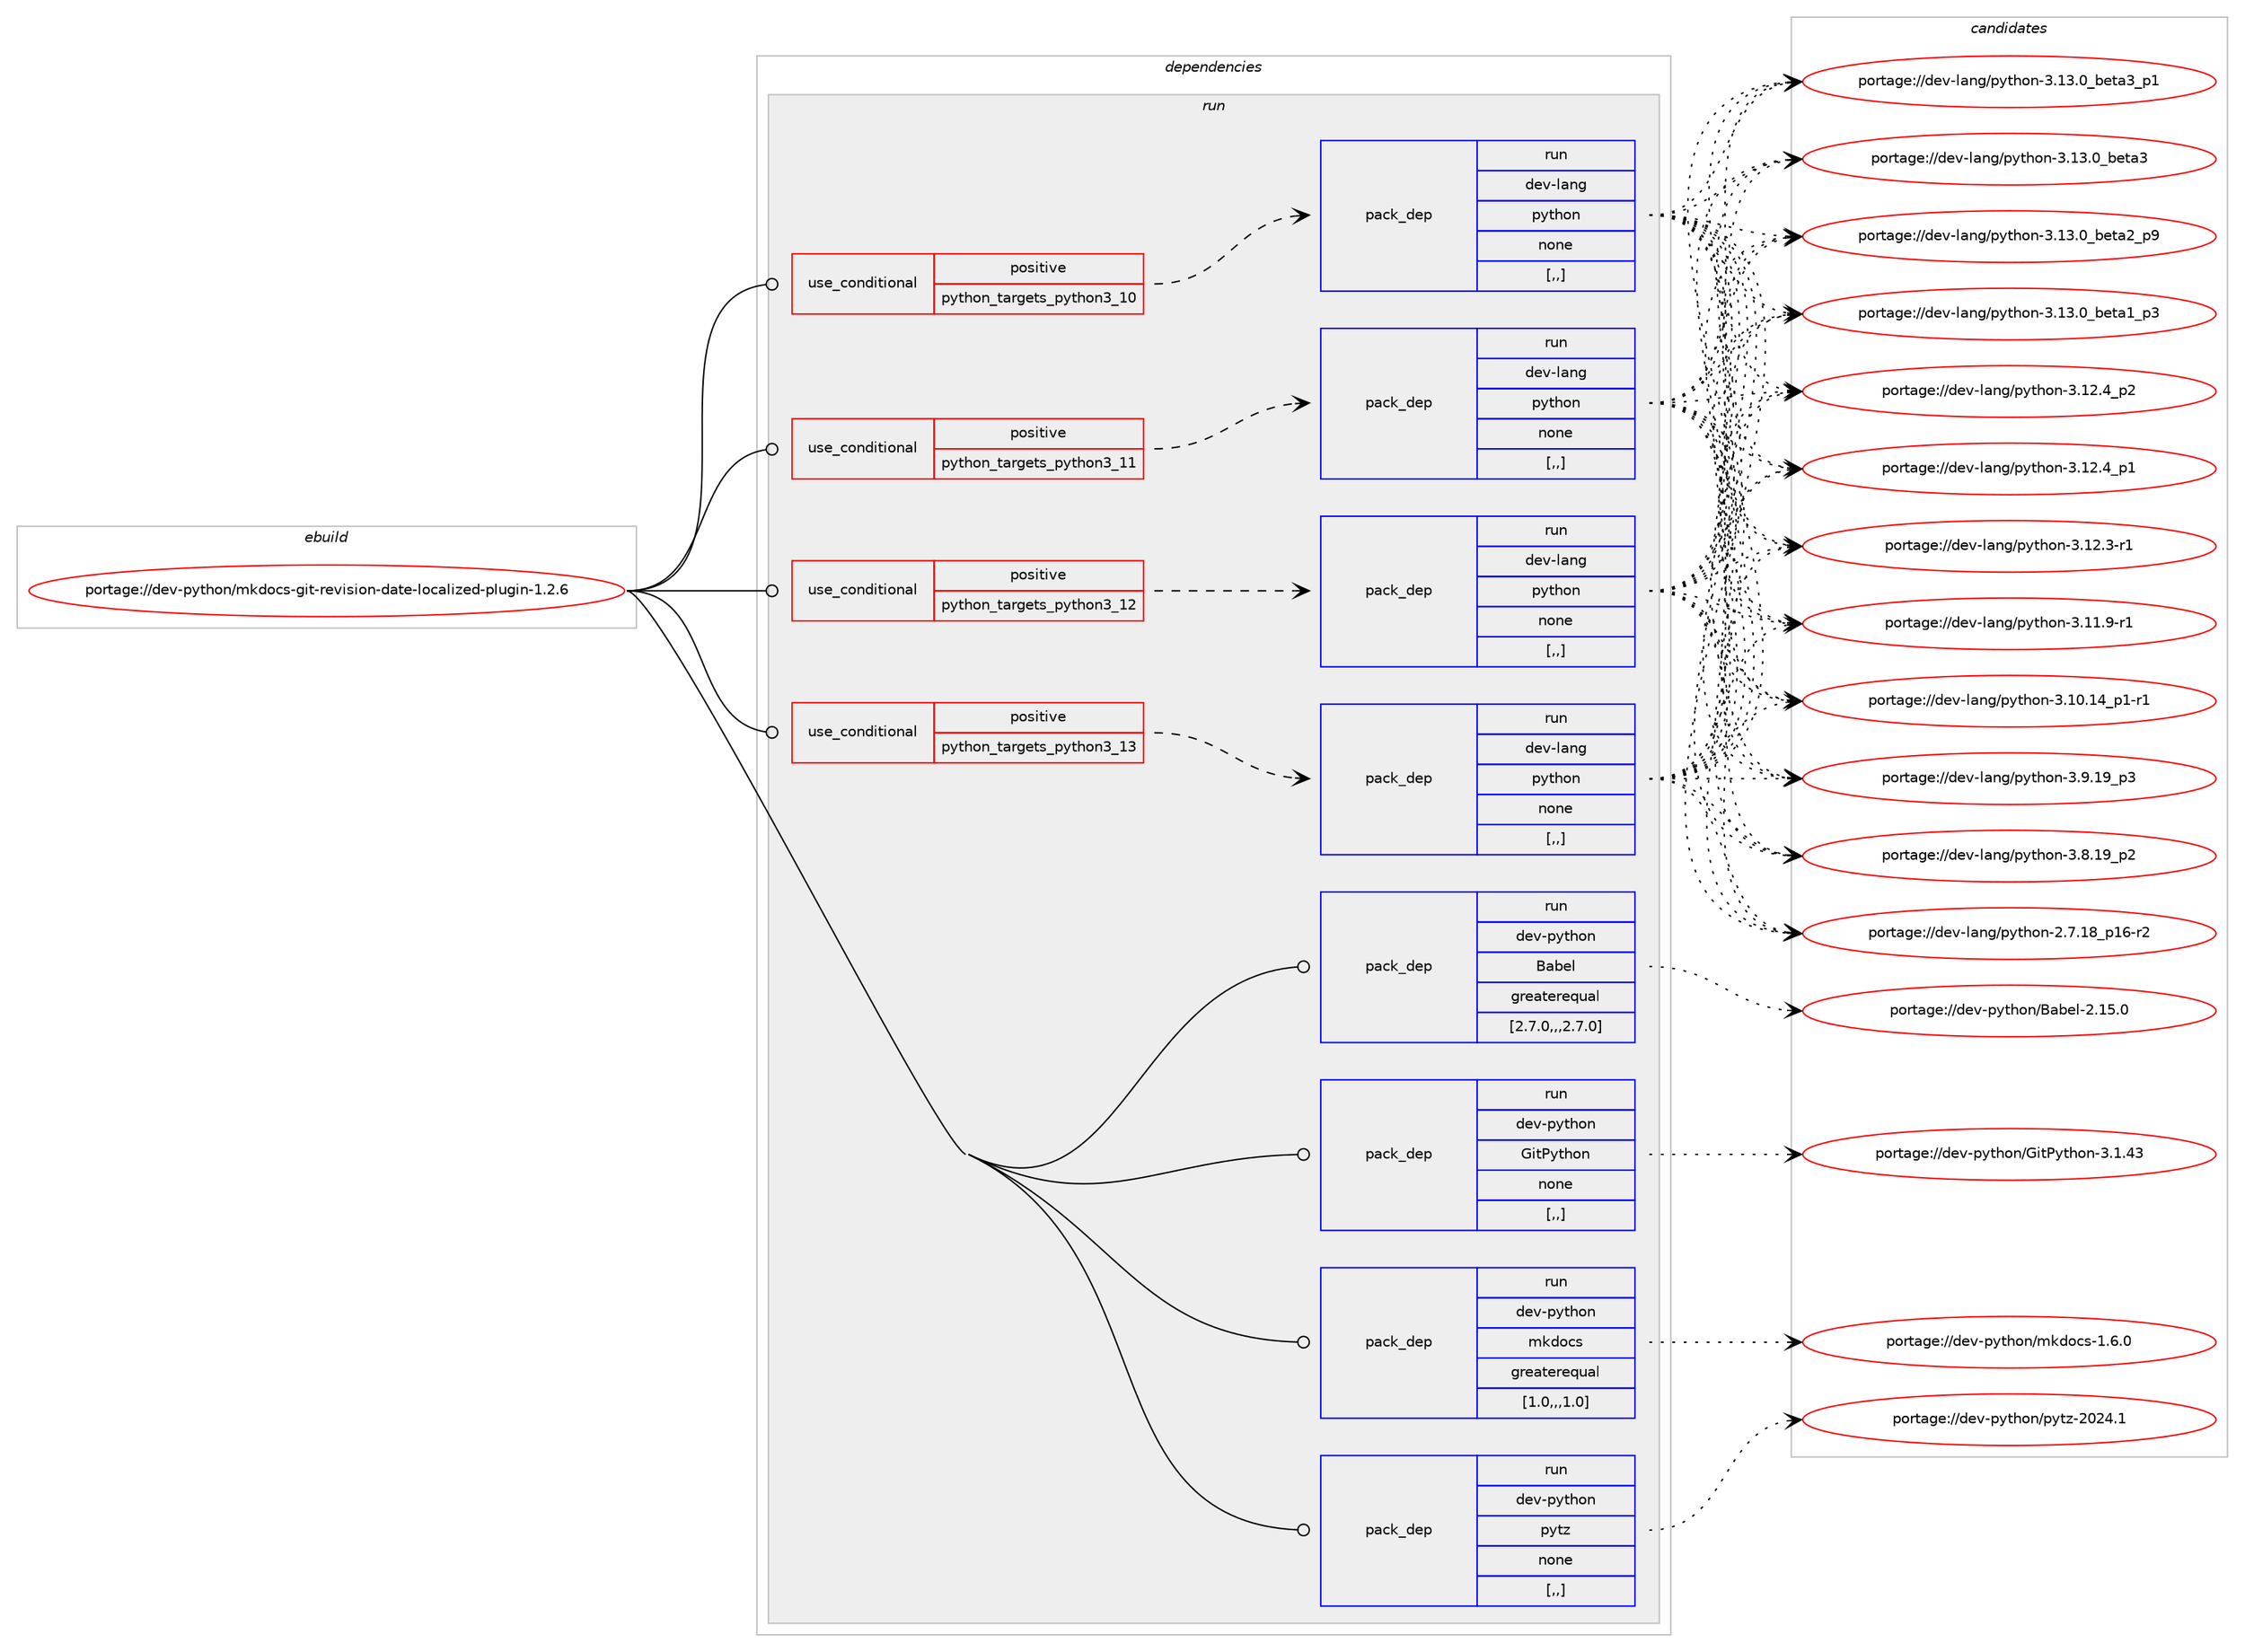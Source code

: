 digraph prolog {

# *************
# Graph options
# *************

newrank=true;
concentrate=true;
compound=true;
graph [rankdir=LR,fontname=Helvetica,fontsize=10,ranksep=1.5];#, ranksep=2.5, nodesep=0.2];
edge  [arrowhead=vee];
node  [fontname=Helvetica,fontsize=10];

# **********
# The ebuild
# **********

subgraph cluster_leftcol {
color=gray;
rank=same;
label=<<i>ebuild</i>>;
id [label="portage://dev-python/mkdocs-git-revision-date-localized-plugin-1.2.6", color=red, width=4, href="../dev-python/mkdocs-git-revision-date-localized-plugin-1.2.6.svg"];
}

# ****************
# The dependencies
# ****************

subgraph cluster_midcol {
color=gray;
label=<<i>dependencies</i>>;
subgraph cluster_compile {
fillcolor="#eeeeee";
style=filled;
label=<<i>compile</i>>;
}
subgraph cluster_compileandrun {
fillcolor="#eeeeee";
style=filled;
label=<<i>compile and run</i>>;
}
subgraph cluster_run {
fillcolor="#eeeeee";
style=filled;
label=<<i>run</i>>;
subgraph cond34547 {
dependency150397 [label=<<TABLE BORDER="0" CELLBORDER="1" CELLSPACING="0" CELLPADDING="4"><TR><TD ROWSPAN="3" CELLPADDING="10">use_conditional</TD></TR><TR><TD>positive</TD></TR><TR><TD>python_targets_python3_10</TD></TR></TABLE>>, shape=none, color=red];
subgraph pack114615 {
dependency150398 [label=<<TABLE BORDER="0" CELLBORDER="1" CELLSPACING="0" CELLPADDING="4" WIDTH="220"><TR><TD ROWSPAN="6" CELLPADDING="30">pack_dep</TD></TR><TR><TD WIDTH="110">run</TD></TR><TR><TD>dev-lang</TD></TR><TR><TD>python</TD></TR><TR><TD>none</TD></TR><TR><TD>[,,]</TD></TR></TABLE>>, shape=none, color=blue];
}
dependency150397:e -> dependency150398:w [weight=20,style="dashed",arrowhead="vee"];
}
id:e -> dependency150397:w [weight=20,style="solid",arrowhead="odot"];
subgraph cond34548 {
dependency150399 [label=<<TABLE BORDER="0" CELLBORDER="1" CELLSPACING="0" CELLPADDING="4"><TR><TD ROWSPAN="3" CELLPADDING="10">use_conditional</TD></TR><TR><TD>positive</TD></TR><TR><TD>python_targets_python3_11</TD></TR></TABLE>>, shape=none, color=red];
subgraph pack114616 {
dependency150400 [label=<<TABLE BORDER="0" CELLBORDER="1" CELLSPACING="0" CELLPADDING="4" WIDTH="220"><TR><TD ROWSPAN="6" CELLPADDING="30">pack_dep</TD></TR><TR><TD WIDTH="110">run</TD></TR><TR><TD>dev-lang</TD></TR><TR><TD>python</TD></TR><TR><TD>none</TD></TR><TR><TD>[,,]</TD></TR></TABLE>>, shape=none, color=blue];
}
dependency150399:e -> dependency150400:w [weight=20,style="dashed",arrowhead="vee"];
}
id:e -> dependency150399:w [weight=20,style="solid",arrowhead="odot"];
subgraph cond34549 {
dependency150401 [label=<<TABLE BORDER="0" CELLBORDER="1" CELLSPACING="0" CELLPADDING="4"><TR><TD ROWSPAN="3" CELLPADDING="10">use_conditional</TD></TR><TR><TD>positive</TD></TR><TR><TD>python_targets_python3_12</TD></TR></TABLE>>, shape=none, color=red];
subgraph pack114617 {
dependency150402 [label=<<TABLE BORDER="0" CELLBORDER="1" CELLSPACING="0" CELLPADDING="4" WIDTH="220"><TR><TD ROWSPAN="6" CELLPADDING="30">pack_dep</TD></TR><TR><TD WIDTH="110">run</TD></TR><TR><TD>dev-lang</TD></TR><TR><TD>python</TD></TR><TR><TD>none</TD></TR><TR><TD>[,,]</TD></TR></TABLE>>, shape=none, color=blue];
}
dependency150401:e -> dependency150402:w [weight=20,style="dashed",arrowhead="vee"];
}
id:e -> dependency150401:w [weight=20,style="solid",arrowhead="odot"];
subgraph cond34550 {
dependency150403 [label=<<TABLE BORDER="0" CELLBORDER="1" CELLSPACING="0" CELLPADDING="4"><TR><TD ROWSPAN="3" CELLPADDING="10">use_conditional</TD></TR><TR><TD>positive</TD></TR><TR><TD>python_targets_python3_13</TD></TR></TABLE>>, shape=none, color=red];
subgraph pack114618 {
dependency150404 [label=<<TABLE BORDER="0" CELLBORDER="1" CELLSPACING="0" CELLPADDING="4" WIDTH="220"><TR><TD ROWSPAN="6" CELLPADDING="30">pack_dep</TD></TR><TR><TD WIDTH="110">run</TD></TR><TR><TD>dev-lang</TD></TR><TR><TD>python</TD></TR><TR><TD>none</TD></TR><TR><TD>[,,]</TD></TR></TABLE>>, shape=none, color=blue];
}
dependency150403:e -> dependency150404:w [weight=20,style="dashed",arrowhead="vee"];
}
id:e -> dependency150403:w [weight=20,style="solid",arrowhead="odot"];
subgraph pack114619 {
dependency150405 [label=<<TABLE BORDER="0" CELLBORDER="1" CELLSPACING="0" CELLPADDING="4" WIDTH="220"><TR><TD ROWSPAN="6" CELLPADDING="30">pack_dep</TD></TR><TR><TD WIDTH="110">run</TD></TR><TR><TD>dev-python</TD></TR><TR><TD>Babel</TD></TR><TR><TD>greaterequal</TD></TR><TR><TD>[2.7.0,,,2.7.0]</TD></TR></TABLE>>, shape=none, color=blue];
}
id:e -> dependency150405:w [weight=20,style="solid",arrowhead="odot"];
subgraph pack114620 {
dependency150406 [label=<<TABLE BORDER="0" CELLBORDER="1" CELLSPACING="0" CELLPADDING="4" WIDTH="220"><TR><TD ROWSPAN="6" CELLPADDING="30">pack_dep</TD></TR><TR><TD WIDTH="110">run</TD></TR><TR><TD>dev-python</TD></TR><TR><TD>GitPython</TD></TR><TR><TD>none</TD></TR><TR><TD>[,,]</TD></TR></TABLE>>, shape=none, color=blue];
}
id:e -> dependency150406:w [weight=20,style="solid",arrowhead="odot"];
subgraph pack114621 {
dependency150407 [label=<<TABLE BORDER="0" CELLBORDER="1" CELLSPACING="0" CELLPADDING="4" WIDTH="220"><TR><TD ROWSPAN="6" CELLPADDING="30">pack_dep</TD></TR><TR><TD WIDTH="110">run</TD></TR><TR><TD>dev-python</TD></TR><TR><TD>mkdocs</TD></TR><TR><TD>greaterequal</TD></TR><TR><TD>[1.0,,,1.0]</TD></TR></TABLE>>, shape=none, color=blue];
}
id:e -> dependency150407:w [weight=20,style="solid",arrowhead="odot"];
subgraph pack114622 {
dependency150408 [label=<<TABLE BORDER="0" CELLBORDER="1" CELLSPACING="0" CELLPADDING="4" WIDTH="220"><TR><TD ROWSPAN="6" CELLPADDING="30">pack_dep</TD></TR><TR><TD WIDTH="110">run</TD></TR><TR><TD>dev-python</TD></TR><TR><TD>pytz</TD></TR><TR><TD>none</TD></TR><TR><TD>[,,]</TD></TR></TABLE>>, shape=none, color=blue];
}
id:e -> dependency150408:w [weight=20,style="solid",arrowhead="odot"];
}
}

# **************
# The candidates
# **************

subgraph cluster_choices {
rank=same;
color=gray;
label=<<i>candidates</i>>;

subgraph choice114615 {
color=black;
nodesep=1;
choice10010111845108971101034711212111610411111045514649514648959810111697519511249 [label="portage://dev-lang/python-3.13.0_beta3_p1", color=red, width=4,href="../dev-lang/python-3.13.0_beta3_p1.svg"];
choice1001011184510897110103471121211161041111104551464951464895981011169751 [label="portage://dev-lang/python-3.13.0_beta3", color=red, width=4,href="../dev-lang/python-3.13.0_beta3.svg"];
choice10010111845108971101034711212111610411111045514649514648959810111697509511257 [label="portage://dev-lang/python-3.13.0_beta2_p9", color=red, width=4,href="../dev-lang/python-3.13.0_beta2_p9.svg"];
choice10010111845108971101034711212111610411111045514649514648959810111697499511251 [label="portage://dev-lang/python-3.13.0_beta1_p3", color=red, width=4,href="../dev-lang/python-3.13.0_beta1_p3.svg"];
choice100101118451089711010347112121116104111110455146495046529511250 [label="portage://dev-lang/python-3.12.4_p2", color=red, width=4,href="../dev-lang/python-3.12.4_p2.svg"];
choice100101118451089711010347112121116104111110455146495046529511249 [label="portage://dev-lang/python-3.12.4_p1", color=red, width=4,href="../dev-lang/python-3.12.4_p1.svg"];
choice100101118451089711010347112121116104111110455146495046514511449 [label="portage://dev-lang/python-3.12.3-r1", color=red, width=4,href="../dev-lang/python-3.12.3-r1.svg"];
choice100101118451089711010347112121116104111110455146494946574511449 [label="portage://dev-lang/python-3.11.9-r1", color=red, width=4,href="../dev-lang/python-3.11.9-r1.svg"];
choice100101118451089711010347112121116104111110455146494846495295112494511449 [label="portage://dev-lang/python-3.10.14_p1-r1", color=red, width=4,href="../dev-lang/python-3.10.14_p1-r1.svg"];
choice100101118451089711010347112121116104111110455146574649579511251 [label="portage://dev-lang/python-3.9.19_p3", color=red, width=4,href="../dev-lang/python-3.9.19_p3.svg"];
choice100101118451089711010347112121116104111110455146564649579511250 [label="portage://dev-lang/python-3.8.19_p2", color=red, width=4,href="../dev-lang/python-3.8.19_p2.svg"];
choice100101118451089711010347112121116104111110455046554649569511249544511450 [label="portage://dev-lang/python-2.7.18_p16-r2", color=red, width=4,href="../dev-lang/python-2.7.18_p16-r2.svg"];
dependency150398:e -> choice10010111845108971101034711212111610411111045514649514648959810111697519511249:w [style=dotted,weight="100"];
dependency150398:e -> choice1001011184510897110103471121211161041111104551464951464895981011169751:w [style=dotted,weight="100"];
dependency150398:e -> choice10010111845108971101034711212111610411111045514649514648959810111697509511257:w [style=dotted,weight="100"];
dependency150398:e -> choice10010111845108971101034711212111610411111045514649514648959810111697499511251:w [style=dotted,weight="100"];
dependency150398:e -> choice100101118451089711010347112121116104111110455146495046529511250:w [style=dotted,weight="100"];
dependency150398:e -> choice100101118451089711010347112121116104111110455146495046529511249:w [style=dotted,weight="100"];
dependency150398:e -> choice100101118451089711010347112121116104111110455146495046514511449:w [style=dotted,weight="100"];
dependency150398:e -> choice100101118451089711010347112121116104111110455146494946574511449:w [style=dotted,weight="100"];
dependency150398:e -> choice100101118451089711010347112121116104111110455146494846495295112494511449:w [style=dotted,weight="100"];
dependency150398:e -> choice100101118451089711010347112121116104111110455146574649579511251:w [style=dotted,weight="100"];
dependency150398:e -> choice100101118451089711010347112121116104111110455146564649579511250:w [style=dotted,weight="100"];
dependency150398:e -> choice100101118451089711010347112121116104111110455046554649569511249544511450:w [style=dotted,weight="100"];
}
subgraph choice114616 {
color=black;
nodesep=1;
choice10010111845108971101034711212111610411111045514649514648959810111697519511249 [label="portage://dev-lang/python-3.13.0_beta3_p1", color=red, width=4,href="../dev-lang/python-3.13.0_beta3_p1.svg"];
choice1001011184510897110103471121211161041111104551464951464895981011169751 [label="portage://dev-lang/python-3.13.0_beta3", color=red, width=4,href="../dev-lang/python-3.13.0_beta3.svg"];
choice10010111845108971101034711212111610411111045514649514648959810111697509511257 [label="portage://dev-lang/python-3.13.0_beta2_p9", color=red, width=4,href="../dev-lang/python-3.13.0_beta2_p9.svg"];
choice10010111845108971101034711212111610411111045514649514648959810111697499511251 [label="portage://dev-lang/python-3.13.0_beta1_p3", color=red, width=4,href="../dev-lang/python-3.13.0_beta1_p3.svg"];
choice100101118451089711010347112121116104111110455146495046529511250 [label="portage://dev-lang/python-3.12.4_p2", color=red, width=4,href="../dev-lang/python-3.12.4_p2.svg"];
choice100101118451089711010347112121116104111110455146495046529511249 [label="portage://dev-lang/python-3.12.4_p1", color=red, width=4,href="../dev-lang/python-3.12.4_p1.svg"];
choice100101118451089711010347112121116104111110455146495046514511449 [label="portage://dev-lang/python-3.12.3-r1", color=red, width=4,href="../dev-lang/python-3.12.3-r1.svg"];
choice100101118451089711010347112121116104111110455146494946574511449 [label="portage://dev-lang/python-3.11.9-r1", color=red, width=4,href="../dev-lang/python-3.11.9-r1.svg"];
choice100101118451089711010347112121116104111110455146494846495295112494511449 [label="portage://dev-lang/python-3.10.14_p1-r1", color=red, width=4,href="../dev-lang/python-3.10.14_p1-r1.svg"];
choice100101118451089711010347112121116104111110455146574649579511251 [label="portage://dev-lang/python-3.9.19_p3", color=red, width=4,href="../dev-lang/python-3.9.19_p3.svg"];
choice100101118451089711010347112121116104111110455146564649579511250 [label="portage://dev-lang/python-3.8.19_p2", color=red, width=4,href="../dev-lang/python-3.8.19_p2.svg"];
choice100101118451089711010347112121116104111110455046554649569511249544511450 [label="portage://dev-lang/python-2.7.18_p16-r2", color=red, width=4,href="../dev-lang/python-2.7.18_p16-r2.svg"];
dependency150400:e -> choice10010111845108971101034711212111610411111045514649514648959810111697519511249:w [style=dotted,weight="100"];
dependency150400:e -> choice1001011184510897110103471121211161041111104551464951464895981011169751:w [style=dotted,weight="100"];
dependency150400:e -> choice10010111845108971101034711212111610411111045514649514648959810111697509511257:w [style=dotted,weight="100"];
dependency150400:e -> choice10010111845108971101034711212111610411111045514649514648959810111697499511251:w [style=dotted,weight="100"];
dependency150400:e -> choice100101118451089711010347112121116104111110455146495046529511250:w [style=dotted,weight="100"];
dependency150400:e -> choice100101118451089711010347112121116104111110455146495046529511249:w [style=dotted,weight="100"];
dependency150400:e -> choice100101118451089711010347112121116104111110455146495046514511449:w [style=dotted,weight="100"];
dependency150400:e -> choice100101118451089711010347112121116104111110455146494946574511449:w [style=dotted,weight="100"];
dependency150400:e -> choice100101118451089711010347112121116104111110455146494846495295112494511449:w [style=dotted,weight="100"];
dependency150400:e -> choice100101118451089711010347112121116104111110455146574649579511251:w [style=dotted,weight="100"];
dependency150400:e -> choice100101118451089711010347112121116104111110455146564649579511250:w [style=dotted,weight="100"];
dependency150400:e -> choice100101118451089711010347112121116104111110455046554649569511249544511450:w [style=dotted,weight="100"];
}
subgraph choice114617 {
color=black;
nodesep=1;
choice10010111845108971101034711212111610411111045514649514648959810111697519511249 [label="portage://dev-lang/python-3.13.0_beta3_p1", color=red, width=4,href="../dev-lang/python-3.13.0_beta3_p1.svg"];
choice1001011184510897110103471121211161041111104551464951464895981011169751 [label="portage://dev-lang/python-3.13.0_beta3", color=red, width=4,href="../dev-lang/python-3.13.0_beta3.svg"];
choice10010111845108971101034711212111610411111045514649514648959810111697509511257 [label="portage://dev-lang/python-3.13.0_beta2_p9", color=red, width=4,href="../dev-lang/python-3.13.0_beta2_p9.svg"];
choice10010111845108971101034711212111610411111045514649514648959810111697499511251 [label="portage://dev-lang/python-3.13.0_beta1_p3", color=red, width=4,href="../dev-lang/python-3.13.0_beta1_p3.svg"];
choice100101118451089711010347112121116104111110455146495046529511250 [label="portage://dev-lang/python-3.12.4_p2", color=red, width=4,href="../dev-lang/python-3.12.4_p2.svg"];
choice100101118451089711010347112121116104111110455146495046529511249 [label="portage://dev-lang/python-3.12.4_p1", color=red, width=4,href="../dev-lang/python-3.12.4_p1.svg"];
choice100101118451089711010347112121116104111110455146495046514511449 [label="portage://dev-lang/python-3.12.3-r1", color=red, width=4,href="../dev-lang/python-3.12.3-r1.svg"];
choice100101118451089711010347112121116104111110455146494946574511449 [label="portage://dev-lang/python-3.11.9-r1", color=red, width=4,href="../dev-lang/python-3.11.9-r1.svg"];
choice100101118451089711010347112121116104111110455146494846495295112494511449 [label="portage://dev-lang/python-3.10.14_p1-r1", color=red, width=4,href="../dev-lang/python-3.10.14_p1-r1.svg"];
choice100101118451089711010347112121116104111110455146574649579511251 [label="portage://dev-lang/python-3.9.19_p3", color=red, width=4,href="../dev-lang/python-3.9.19_p3.svg"];
choice100101118451089711010347112121116104111110455146564649579511250 [label="portage://dev-lang/python-3.8.19_p2", color=red, width=4,href="../dev-lang/python-3.8.19_p2.svg"];
choice100101118451089711010347112121116104111110455046554649569511249544511450 [label="portage://dev-lang/python-2.7.18_p16-r2", color=red, width=4,href="../dev-lang/python-2.7.18_p16-r2.svg"];
dependency150402:e -> choice10010111845108971101034711212111610411111045514649514648959810111697519511249:w [style=dotted,weight="100"];
dependency150402:e -> choice1001011184510897110103471121211161041111104551464951464895981011169751:w [style=dotted,weight="100"];
dependency150402:e -> choice10010111845108971101034711212111610411111045514649514648959810111697509511257:w [style=dotted,weight="100"];
dependency150402:e -> choice10010111845108971101034711212111610411111045514649514648959810111697499511251:w [style=dotted,weight="100"];
dependency150402:e -> choice100101118451089711010347112121116104111110455146495046529511250:w [style=dotted,weight="100"];
dependency150402:e -> choice100101118451089711010347112121116104111110455146495046529511249:w [style=dotted,weight="100"];
dependency150402:e -> choice100101118451089711010347112121116104111110455146495046514511449:w [style=dotted,weight="100"];
dependency150402:e -> choice100101118451089711010347112121116104111110455146494946574511449:w [style=dotted,weight="100"];
dependency150402:e -> choice100101118451089711010347112121116104111110455146494846495295112494511449:w [style=dotted,weight="100"];
dependency150402:e -> choice100101118451089711010347112121116104111110455146574649579511251:w [style=dotted,weight="100"];
dependency150402:e -> choice100101118451089711010347112121116104111110455146564649579511250:w [style=dotted,weight="100"];
dependency150402:e -> choice100101118451089711010347112121116104111110455046554649569511249544511450:w [style=dotted,weight="100"];
}
subgraph choice114618 {
color=black;
nodesep=1;
choice10010111845108971101034711212111610411111045514649514648959810111697519511249 [label="portage://dev-lang/python-3.13.0_beta3_p1", color=red, width=4,href="../dev-lang/python-3.13.0_beta3_p1.svg"];
choice1001011184510897110103471121211161041111104551464951464895981011169751 [label="portage://dev-lang/python-3.13.0_beta3", color=red, width=4,href="../dev-lang/python-3.13.0_beta3.svg"];
choice10010111845108971101034711212111610411111045514649514648959810111697509511257 [label="portage://dev-lang/python-3.13.0_beta2_p9", color=red, width=4,href="../dev-lang/python-3.13.0_beta2_p9.svg"];
choice10010111845108971101034711212111610411111045514649514648959810111697499511251 [label="portage://dev-lang/python-3.13.0_beta1_p3", color=red, width=4,href="../dev-lang/python-3.13.0_beta1_p3.svg"];
choice100101118451089711010347112121116104111110455146495046529511250 [label="portage://dev-lang/python-3.12.4_p2", color=red, width=4,href="../dev-lang/python-3.12.4_p2.svg"];
choice100101118451089711010347112121116104111110455146495046529511249 [label="portage://dev-lang/python-3.12.4_p1", color=red, width=4,href="../dev-lang/python-3.12.4_p1.svg"];
choice100101118451089711010347112121116104111110455146495046514511449 [label="portage://dev-lang/python-3.12.3-r1", color=red, width=4,href="../dev-lang/python-3.12.3-r1.svg"];
choice100101118451089711010347112121116104111110455146494946574511449 [label="portage://dev-lang/python-3.11.9-r1", color=red, width=4,href="../dev-lang/python-3.11.9-r1.svg"];
choice100101118451089711010347112121116104111110455146494846495295112494511449 [label="portage://dev-lang/python-3.10.14_p1-r1", color=red, width=4,href="../dev-lang/python-3.10.14_p1-r1.svg"];
choice100101118451089711010347112121116104111110455146574649579511251 [label="portage://dev-lang/python-3.9.19_p3", color=red, width=4,href="../dev-lang/python-3.9.19_p3.svg"];
choice100101118451089711010347112121116104111110455146564649579511250 [label="portage://dev-lang/python-3.8.19_p2", color=red, width=4,href="../dev-lang/python-3.8.19_p2.svg"];
choice100101118451089711010347112121116104111110455046554649569511249544511450 [label="portage://dev-lang/python-2.7.18_p16-r2", color=red, width=4,href="../dev-lang/python-2.7.18_p16-r2.svg"];
dependency150404:e -> choice10010111845108971101034711212111610411111045514649514648959810111697519511249:w [style=dotted,weight="100"];
dependency150404:e -> choice1001011184510897110103471121211161041111104551464951464895981011169751:w [style=dotted,weight="100"];
dependency150404:e -> choice10010111845108971101034711212111610411111045514649514648959810111697509511257:w [style=dotted,weight="100"];
dependency150404:e -> choice10010111845108971101034711212111610411111045514649514648959810111697499511251:w [style=dotted,weight="100"];
dependency150404:e -> choice100101118451089711010347112121116104111110455146495046529511250:w [style=dotted,weight="100"];
dependency150404:e -> choice100101118451089711010347112121116104111110455146495046529511249:w [style=dotted,weight="100"];
dependency150404:e -> choice100101118451089711010347112121116104111110455146495046514511449:w [style=dotted,weight="100"];
dependency150404:e -> choice100101118451089711010347112121116104111110455146494946574511449:w [style=dotted,weight="100"];
dependency150404:e -> choice100101118451089711010347112121116104111110455146494846495295112494511449:w [style=dotted,weight="100"];
dependency150404:e -> choice100101118451089711010347112121116104111110455146574649579511251:w [style=dotted,weight="100"];
dependency150404:e -> choice100101118451089711010347112121116104111110455146564649579511250:w [style=dotted,weight="100"];
dependency150404:e -> choice100101118451089711010347112121116104111110455046554649569511249544511450:w [style=dotted,weight="100"];
}
subgraph choice114619 {
color=black;
nodesep=1;
choice100101118451121211161041111104766979810110845504649534648 [label="portage://dev-python/Babel-2.15.0", color=red, width=4,href="../dev-python/Babel-2.15.0.svg"];
dependency150405:e -> choice100101118451121211161041111104766979810110845504649534648:w [style=dotted,weight="100"];
}
subgraph choice114620 {
color=black;
nodesep=1;
choice1001011184511212111610411111047711051168012111610411111045514649465251 [label="portage://dev-python/GitPython-3.1.43", color=red, width=4,href="../dev-python/GitPython-3.1.43.svg"];
dependency150406:e -> choice1001011184511212111610411111047711051168012111610411111045514649465251:w [style=dotted,weight="100"];
}
subgraph choice114621 {
color=black;
nodesep=1;
choice100101118451121211161041111104710910710011199115454946544648 [label="portage://dev-python/mkdocs-1.6.0", color=red, width=4,href="../dev-python/mkdocs-1.6.0.svg"];
dependency150407:e -> choice100101118451121211161041111104710910710011199115454946544648:w [style=dotted,weight="100"];
}
subgraph choice114622 {
color=black;
nodesep=1;
choice100101118451121211161041111104711212111612245504850524649 [label="portage://dev-python/pytz-2024.1", color=red, width=4,href="../dev-python/pytz-2024.1.svg"];
dependency150408:e -> choice100101118451121211161041111104711212111612245504850524649:w [style=dotted,weight="100"];
}
}

}

